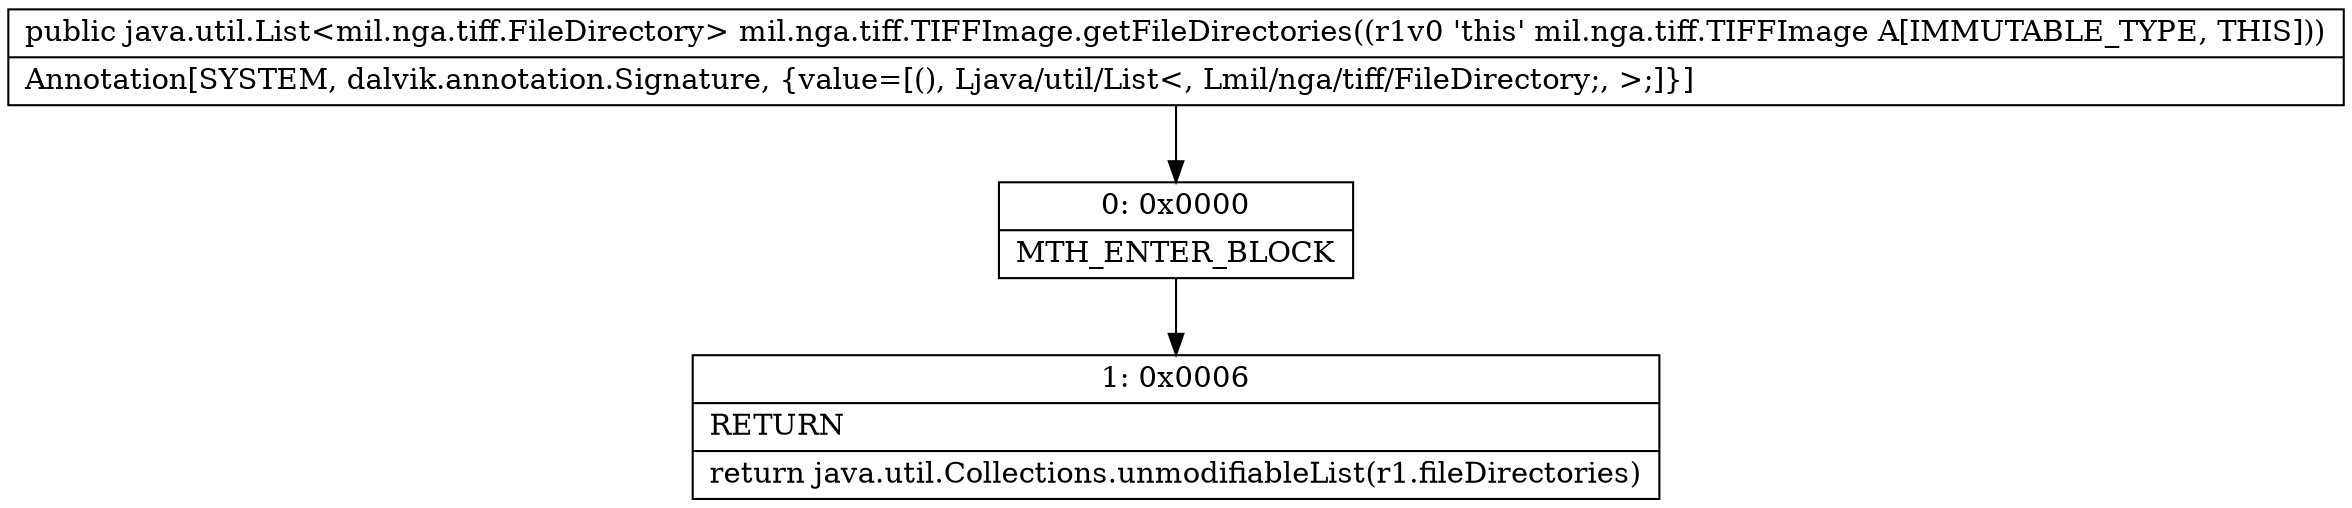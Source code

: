 digraph "CFG formil.nga.tiff.TIFFImage.getFileDirectories()Ljava\/util\/List;" {
Node_0 [shape=record,label="{0\:\ 0x0000|MTH_ENTER_BLOCK\l}"];
Node_1 [shape=record,label="{1\:\ 0x0006|RETURN\l|return java.util.Collections.unmodifiableList(r1.fileDirectories)\l}"];
MethodNode[shape=record,label="{public java.util.List\<mil.nga.tiff.FileDirectory\> mil.nga.tiff.TIFFImage.getFileDirectories((r1v0 'this' mil.nga.tiff.TIFFImage A[IMMUTABLE_TYPE, THIS]))  | Annotation[SYSTEM, dalvik.annotation.Signature, \{value=[(), Ljava\/util\/List\<, Lmil\/nga\/tiff\/FileDirectory;, \>;]\}]\l}"];
MethodNode -> Node_0;
Node_0 -> Node_1;
}

